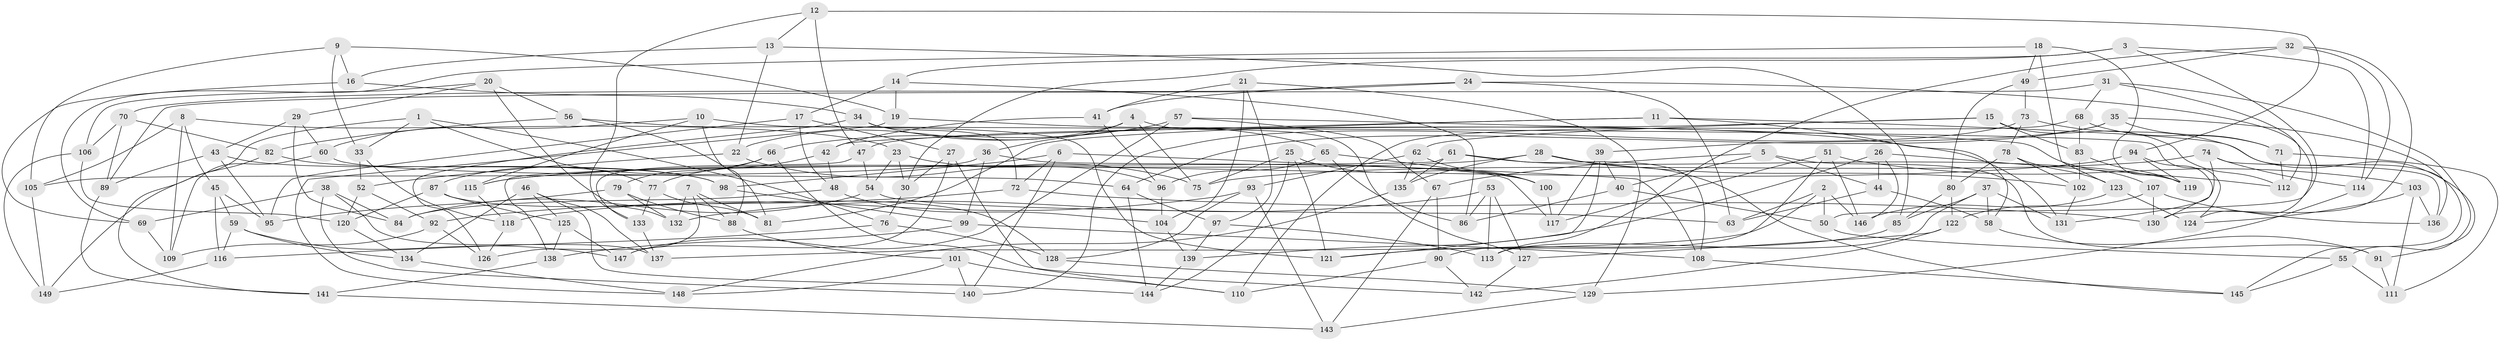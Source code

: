 // Generated by graph-tools (version 1.1) at 2025/37/03/09/25 02:37:59]
// undirected, 149 vertices, 298 edges
graph export_dot {
graph [start="1"]
  node [color=gray90,style=filled];
  1;
  2;
  3;
  4;
  5;
  6;
  7;
  8;
  9;
  10;
  11;
  12;
  13;
  14;
  15;
  16;
  17;
  18;
  19;
  20;
  21;
  22;
  23;
  24;
  25;
  26;
  27;
  28;
  29;
  30;
  31;
  32;
  33;
  34;
  35;
  36;
  37;
  38;
  39;
  40;
  41;
  42;
  43;
  44;
  45;
  46;
  47;
  48;
  49;
  50;
  51;
  52;
  53;
  54;
  55;
  56;
  57;
  58;
  59;
  60;
  61;
  62;
  63;
  64;
  65;
  66;
  67;
  68;
  69;
  70;
  71;
  72;
  73;
  74;
  75;
  76;
  77;
  78;
  79;
  80;
  81;
  82;
  83;
  84;
  85;
  86;
  87;
  88;
  89;
  90;
  91;
  92;
  93;
  94;
  95;
  96;
  97;
  98;
  99;
  100;
  101;
  102;
  103;
  104;
  105;
  106;
  107;
  108;
  109;
  110;
  111;
  112;
  113;
  114;
  115;
  116;
  117;
  118;
  119;
  120;
  121;
  122;
  123;
  124;
  125;
  126;
  127;
  128;
  129;
  130;
  131;
  132;
  133;
  134;
  135;
  136;
  137;
  138;
  139;
  140;
  141;
  142;
  143;
  144;
  145;
  146;
  147;
  148;
  149;
  1 -- 76;
  1 -- 33;
  1 -- 77;
  1 -- 141;
  2 -- 63;
  2 -- 146;
  2 -- 50;
  2 -- 137;
  3 -- 50;
  3 -- 14;
  3 -- 30;
  3 -- 114;
  4 -- 36;
  4 -- 127;
  4 -- 22;
  4 -- 75;
  5 -- 67;
  5 -- 91;
  5 -- 40;
  5 -- 44;
  6 -- 140;
  6 -- 72;
  6 -- 98;
  6 -- 108;
  7 -- 88;
  7 -- 132;
  7 -- 126;
  7 -- 81;
  8 -- 109;
  8 -- 23;
  8 -- 105;
  8 -- 45;
  9 -- 16;
  9 -- 19;
  9 -- 33;
  9 -- 105;
  10 -- 124;
  10 -- 60;
  10 -- 115;
  10 -- 88;
  11 -- 58;
  11 -- 91;
  11 -- 81;
  11 -- 42;
  12 -- 94;
  12 -- 13;
  12 -- 133;
  12 -- 47;
  13 -- 22;
  13 -- 16;
  13 -- 85;
  14 -- 86;
  14 -- 19;
  14 -- 17;
  15 -- 112;
  15 -- 62;
  15 -- 83;
  15 -- 47;
  16 -- 69;
  16 -- 34;
  17 -- 48;
  17 -- 95;
  17 -- 27;
  18 -- 69;
  18 -- 49;
  18 -- 119;
  18 -- 123;
  19 -- 148;
  19 -- 131;
  20 -- 106;
  20 -- 29;
  20 -- 132;
  20 -- 56;
  21 -- 129;
  21 -- 104;
  21 -- 97;
  21 -- 41;
  22 -- 75;
  22 -- 52;
  23 -- 54;
  23 -- 30;
  23 -- 96;
  24 -- 124;
  24 -- 41;
  24 -- 63;
  24 -- 70;
  25 -- 121;
  25 -- 144;
  25 -- 75;
  25 -- 100;
  26 -- 139;
  26 -- 146;
  26 -- 44;
  26 -- 112;
  27 -- 30;
  27 -- 147;
  27 -- 110;
  28 -- 135;
  28 -- 102;
  28 -- 115;
  28 -- 145;
  29 -- 84;
  29 -- 60;
  29 -- 43;
  30 -- 76;
  31 -- 89;
  31 -- 55;
  31 -- 68;
  31 -- 112;
  32 -- 113;
  32 -- 130;
  32 -- 114;
  32 -- 49;
  33 -- 52;
  33 -- 118;
  34 -- 65;
  34 -- 126;
  34 -- 72;
  35 -- 136;
  35 -- 39;
  35 -- 71;
  35 -- 64;
  36 -- 105;
  36 -- 99;
  36 -- 117;
  37 -- 58;
  37 -- 113;
  37 -- 131;
  37 -- 85;
  38 -- 84;
  38 -- 137;
  38 -- 140;
  38 -- 69;
  39 -- 40;
  39 -- 117;
  39 -- 121;
  40 -- 86;
  40 -- 50;
  41 -- 42;
  41 -- 96;
  42 -- 48;
  42 -- 77;
  43 -- 98;
  43 -- 89;
  43 -- 95;
  44 -- 58;
  44 -- 63;
  45 -- 95;
  45 -- 59;
  45 -- 116;
  46 -- 134;
  46 -- 137;
  46 -- 125;
  46 -- 144;
  47 -- 54;
  47 -- 133;
  48 -- 84;
  48 -- 104;
  49 -- 80;
  49 -- 73;
  50 -- 55;
  51 -- 103;
  51 -- 146;
  51 -- 117;
  51 -- 90;
  52 -- 92;
  52 -- 120;
  53 -- 127;
  53 -- 132;
  53 -- 86;
  53 -- 113;
  54 -- 84;
  54 -- 63;
  55 -- 111;
  55 -- 145;
  56 -- 81;
  56 -- 121;
  56 -- 82;
  57 -- 107;
  57 -- 67;
  57 -- 147;
  57 -- 66;
  58 -- 91;
  59 -- 147;
  59 -- 116;
  59 -- 134;
  60 -- 109;
  60 -- 64;
  61 -- 138;
  61 -- 135;
  61 -- 108;
  61 -- 119;
  62 -- 135;
  62 -- 93;
  62 -- 100;
  64 -- 97;
  64 -- 144;
  65 -- 86;
  65 -- 96;
  65 -- 100;
  66 -- 87;
  66 -- 79;
  66 -- 142;
  67 -- 90;
  67 -- 143;
  68 -- 110;
  68 -- 83;
  68 -- 71;
  69 -- 109;
  70 -- 89;
  70 -- 82;
  70 -- 106;
  71 -- 112;
  71 -- 111;
  72 -- 92;
  72 -- 130;
  73 -- 145;
  73 -- 140;
  73 -- 78;
  74 -- 136;
  74 -- 114;
  74 -- 131;
  74 -- 75;
  76 -- 128;
  76 -- 116;
  77 -- 133;
  77 -- 81;
  78 -- 102;
  78 -- 80;
  78 -- 123;
  79 -- 132;
  79 -- 95;
  79 -- 88;
  80 -- 122;
  80 -- 85;
  82 -- 149;
  82 -- 98;
  83 -- 102;
  83 -- 119;
  85 -- 121;
  87 -- 120;
  87 -- 125;
  87 -- 128;
  88 -- 101;
  89 -- 141;
  90 -- 110;
  90 -- 142;
  91 -- 111;
  92 -- 109;
  92 -- 126;
  93 -- 118;
  93 -- 143;
  93 -- 128;
  94 -- 130;
  94 -- 119;
  94 -- 115;
  96 -- 104;
  97 -- 113;
  97 -- 139;
  98 -- 99;
  99 -- 138;
  99 -- 108;
  100 -- 117;
  101 -- 148;
  101 -- 140;
  101 -- 110;
  102 -- 131;
  103 -- 124;
  103 -- 136;
  103 -- 111;
  104 -- 139;
  105 -- 149;
  106 -- 149;
  106 -- 120;
  107 -- 136;
  107 -- 122;
  107 -- 130;
  108 -- 145;
  114 -- 129;
  115 -- 118;
  116 -- 149;
  118 -- 126;
  120 -- 134;
  122 -- 142;
  122 -- 127;
  123 -- 146;
  123 -- 124;
  125 -- 147;
  125 -- 138;
  127 -- 142;
  128 -- 129;
  129 -- 143;
  133 -- 137;
  134 -- 148;
  135 -- 148;
  138 -- 141;
  139 -- 144;
  141 -- 143;
}
